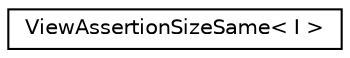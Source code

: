 digraph "Graphical Class Hierarchy"
{
 // LATEX_PDF_SIZE
  edge [fontname="Helvetica",fontsize="10",labelfontname="Helvetica",labelfontsize="10"];
  node [fontname="Helvetica",fontsize="10",shape=record];
  rankdir="LR";
  Node0 [label="ViewAssertionSizeSame\< I \>",height=0.2,width=0.4,color="black", fillcolor="white", style="filled",URL="$structViewAssertionSizeSame.html",tooltip=" "];
}
